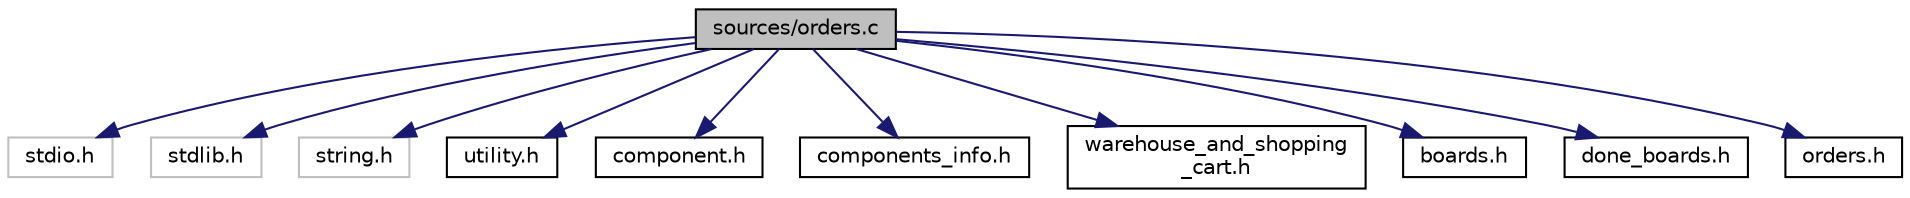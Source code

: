 digraph "sources/orders.c"
{
  edge [fontname="Helvetica",fontsize="10",labelfontname="Helvetica",labelfontsize="10"];
  node [fontname="Helvetica",fontsize="10",shape=record];
  Node0 [label="sources/orders.c",height=0.2,width=0.4,color="black", fillcolor="grey75", style="filled", fontcolor="black"];
  Node0 -> Node1 [color="midnightblue",fontsize="10",style="solid",fontname="Helvetica"];
  Node1 [label="stdio.h",height=0.2,width=0.4,color="grey75", fillcolor="white", style="filled"];
  Node0 -> Node2 [color="midnightblue",fontsize="10",style="solid",fontname="Helvetica"];
  Node2 [label="stdlib.h",height=0.2,width=0.4,color="grey75", fillcolor="white", style="filled"];
  Node0 -> Node3 [color="midnightblue",fontsize="10",style="solid",fontname="Helvetica"];
  Node3 [label="string.h",height=0.2,width=0.4,color="grey75", fillcolor="white", style="filled"];
  Node0 -> Node4 [color="midnightblue",fontsize="10",style="solid",fontname="Helvetica"];
  Node4 [label="utility.h",height=0.2,width=0.4,color="black", fillcolor="white", style="filled",URL="$utility_8h.html"];
  Node0 -> Node5 [color="midnightblue",fontsize="10",style="solid",fontname="Helvetica"];
  Node5 [label="component.h",height=0.2,width=0.4,color="black", fillcolor="white", style="filled",URL="$component_8h.html"];
  Node0 -> Node6 [color="midnightblue",fontsize="10",style="solid",fontname="Helvetica"];
  Node6 [label="components_info.h",height=0.2,width=0.4,color="black", fillcolor="white", style="filled",URL="$components__info_8h.html"];
  Node0 -> Node7 [color="midnightblue",fontsize="10",style="solid",fontname="Helvetica"];
  Node7 [label="warehouse_and_shopping\l_cart.h",height=0.2,width=0.4,color="black", fillcolor="white", style="filled",URL="$warehouse__and__shopping__cart_8h.html"];
  Node0 -> Node8 [color="midnightblue",fontsize="10",style="solid",fontname="Helvetica"];
  Node8 [label="boards.h",height=0.2,width=0.4,color="black", fillcolor="white", style="filled",URL="$boards_8h.html"];
  Node0 -> Node9 [color="midnightblue",fontsize="10",style="solid",fontname="Helvetica"];
  Node9 [label="done_boards.h",height=0.2,width=0.4,color="black", fillcolor="white", style="filled",URL="$done__boards_8h.html"];
  Node0 -> Node10 [color="midnightblue",fontsize="10",style="solid",fontname="Helvetica"];
  Node10 [label="orders.h",height=0.2,width=0.4,color="black", fillcolor="white", style="filled",URL="$orders_8h.html"];
}
